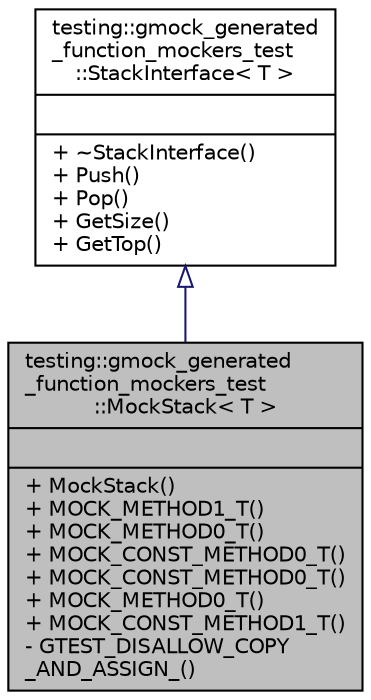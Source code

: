 digraph "testing::gmock_generated_function_mockers_test::MockStack&lt; T &gt;"
{
  edge [fontname="Helvetica",fontsize="10",labelfontname="Helvetica",labelfontsize="10"];
  node [fontname="Helvetica",fontsize="10",shape=record];
  Node0 [label="{testing::gmock_generated\l_function_mockers_test\l::MockStack\< T \>\n||+ MockStack()\l+ MOCK_METHOD1_T()\l+ MOCK_METHOD0_T()\l+ MOCK_CONST_METHOD0_T()\l+ MOCK_CONST_METHOD0_T()\l+ MOCK_METHOD0_T()\l+ MOCK_CONST_METHOD1_T()\l- GTEST_DISALLOW_COPY\l_AND_ASSIGN_()\l}",height=0.2,width=0.4,color="black", fillcolor="grey75", style="filled", fontcolor="black"];
  Node1 -> Node0 [dir="back",color="midnightblue",fontsize="10",style="solid",arrowtail="onormal",fontname="Helvetica"];
  Node1 [label="{testing::gmock_generated\l_function_mockers_test\l::StackInterface\< T \>\n||+ ~StackInterface()\l+ Push()\l+ Pop()\l+ GetSize()\l+ GetTop()\l}",height=0.2,width=0.4,color="black", fillcolor="white", style="filled",URL="$da/d56/classtesting_1_1gmock__generated__function__mockers__test_1_1_stack_interface.html"];
}
